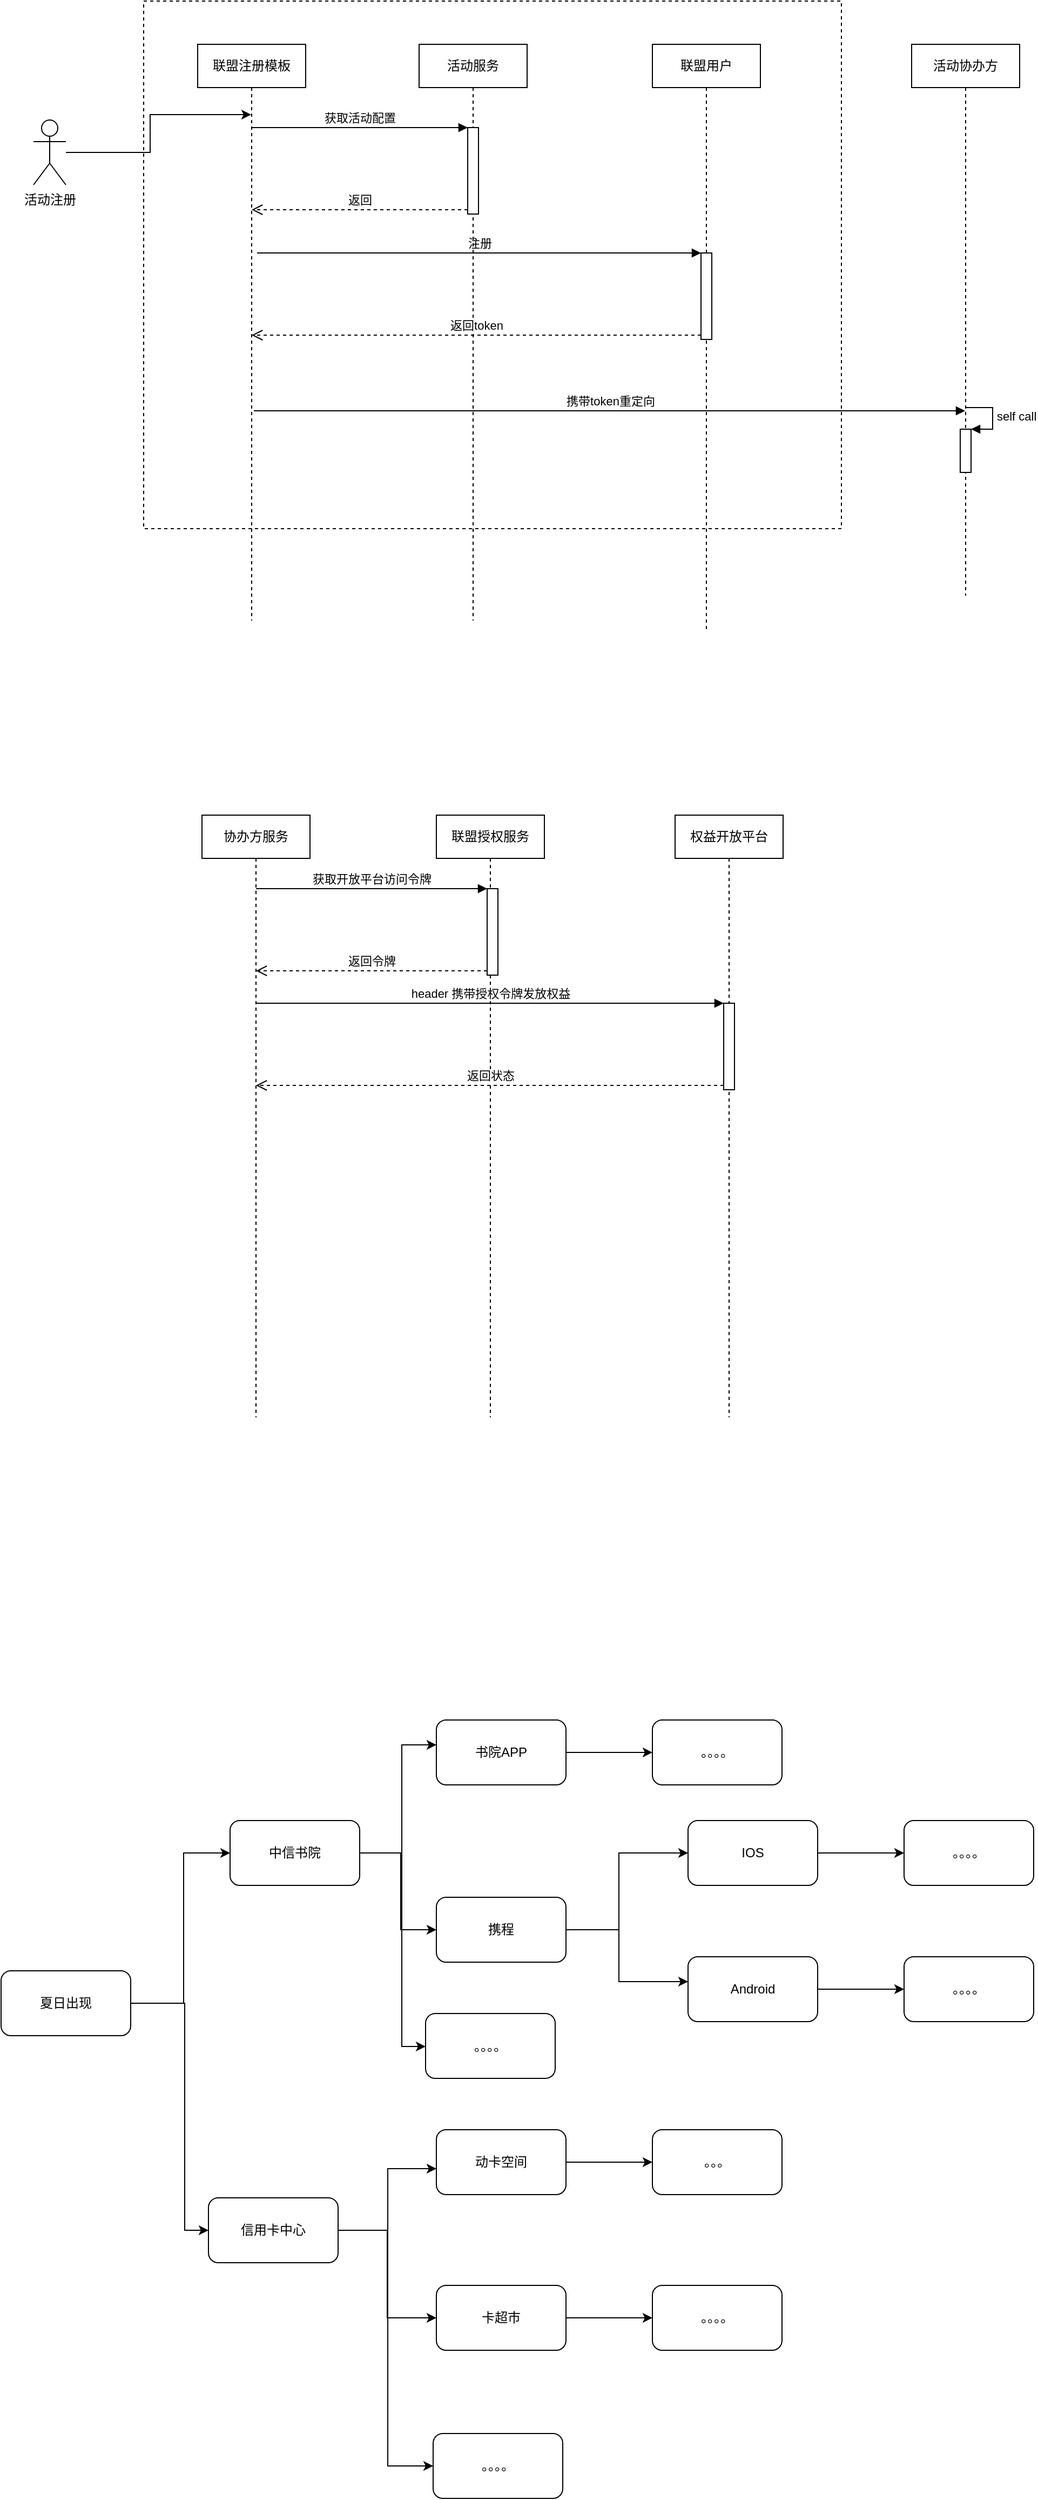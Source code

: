 <mxfile version="10.9.2" type="github"><diagram id="2-rsvBQcQOhhvl6Vn2-P" name="Page-1"><mxGraphModel dx="1798" dy="819" grid="0" gridSize="10" guides="1" tooltips="1" connect="1" arrows="1" fold="1" page="0" pageScale="1" pageWidth="827" pageHeight="1169" math="0" shadow="0"><root><mxCell id="0"/><mxCell id="1" parent="0"/><mxCell id="pWjGSrwQ8oWRbW3-3aaN-31" value="" style="rounded=0;whiteSpace=wrap;html=1;dashed=1;" parent="1" vertex="1"><mxGeometry x="-74" y="38" width="646" height="488" as="geometry"/></mxCell><mxCell id="pWjGSrwQ8oWRbW3-3aaN-5" style="edgeStyle=orthogonalEdgeStyle;rounded=0;orthogonalLoop=1;jettySize=auto;html=1;" parent="1" source="pWjGSrwQ8oWRbW3-3aaN-1" target="pWjGSrwQ8oWRbW3-3aaN-4" edge="1"><mxGeometry relative="1" as="geometry"><Array as="points"><mxPoint x="-68" y="178"/><mxPoint x="-68" y="143"/></Array></mxGeometry></mxCell><mxCell id="pWjGSrwQ8oWRbW3-3aaN-1" value="活动注册" style="shape=umlActor;verticalLabelPosition=bottom;labelBackgroundColor=#ffffff;verticalAlign=top;html=1;" parent="1" vertex="1"><mxGeometry x="-176" y="148" width="30" height="60" as="geometry"/></mxCell><mxCell id="pWjGSrwQ8oWRbW3-3aaN-2" value="联盟用户" style="shape=umlLifeline;perimeter=lifelinePerimeter;whiteSpace=wrap;html=1;container=1;collapsible=0;recursiveResize=0;outlineConnect=0;" parent="1" vertex="1"><mxGeometry x="397" y="78" width="100" height="544" as="geometry"/></mxCell><mxCell id="pWjGSrwQ8oWRbW3-3aaN-22" value="" style="html=1;points=[];perimeter=orthogonalPerimeter;" parent="pWjGSrwQ8oWRbW3-3aaN-2" vertex="1"><mxGeometry x="45" y="193" width="10" height="80" as="geometry"/></mxCell><mxCell id="pWjGSrwQ8oWRbW3-3aaN-23" value="注册" style="html=1;verticalAlign=bottom;endArrow=block;entryX=0;entryY=0;" parent="pWjGSrwQ8oWRbW3-3aaN-2" target="pWjGSrwQ8oWRbW3-3aaN-22" edge="1"><mxGeometry relative="1" as="geometry"><mxPoint x="-366" y="193" as="sourcePoint"/></mxGeometry></mxCell><mxCell id="pWjGSrwQ8oWRbW3-3aaN-3" value="活动服务" style="shape=umlLifeline;perimeter=lifelinePerimeter;whiteSpace=wrap;html=1;container=1;collapsible=0;recursiveResize=0;outlineConnect=0;" parent="1" vertex="1"><mxGeometry x="181" y="78" width="100" height="533" as="geometry"/></mxCell><mxCell id="pWjGSrwQ8oWRbW3-3aaN-16" value="" style="html=1;points=[];perimeter=orthogonalPerimeter;" parent="pWjGSrwQ8oWRbW3-3aaN-3" vertex="1"><mxGeometry x="45" y="77" width="10" height="80" as="geometry"/></mxCell><mxCell id="pWjGSrwQ8oWRbW3-3aaN-4" value="联盟注册模板" style="shape=umlLifeline;perimeter=lifelinePerimeter;whiteSpace=wrap;html=1;container=1;collapsible=0;recursiveResize=0;outlineConnect=0;" parent="1" vertex="1"><mxGeometry x="-24" y="78" width="100" height="533" as="geometry"/></mxCell><mxCell id="pWjGSrwQ8oWRbW3-3aaN-30" value="携带token重定向" style="html=1;verticalAlign=bottom;endArrow=block;" parent="pWjGSrwQ8oWRbW3-3aaN-4" target="pWjGSrwQ8oWRbW3-3aaN-6" edge="1"><mxGeometry width="80" relative="1" as="geometry"><mxPoint x="52" y="339" as="sourcePoint"/><mxPoint x="132" y="339" as="targetPoint"/></mxGeometry></mxCell><mxCell id="pWjGSrwQ8oWRbW3-3aaN-6" value="活动协办方" style="shape=umlLifeline;perimeter=lifelinePerimeter;whiteSpace=wrap;html=1;container=1;collapsible=0;recursiveResize=0;outlineConnect=0;" parent="1" vertex="1"><mxGeometry x="637" y="78" width="100" height="510" as="geometry"/></mxCell><mxCell id="pWjGSrwQ8oWRbW3-3aaN-28" value="" style="html=1;points=[];perimeter=orthogonalPerimeter;" parent="pWjGSrwQ8oWRbW3-3aaN-6" vertex="1"><mxGeometry x="45" y="356" width="10" height="40" as="geometry"/></mxCell><mxCell id="pWjGSrwQ8oWRbW3-3aaN-29" value="self call" style="edgeStyle=orthogonalEdgeStyle;html=1;align=left;spacingLeft=2;endArrow=block;rounded=0;entryX=1;entryY=0;" parent="pWjGSrwQ8oWRbW3-3aaN-6" target="pWjGSrwQ8oWRbW3-3aaN-28" edge="1"><mxGeometry relative="1" as="geometry"><mxPoint x="50" y="336" as="sourcePoint"/><Array as="points"><mxPoint x="75" y="336"/></Array></mxGeometry></mxCell><mxCell id="pWjGSrwQ8oWRbW3-3aaN-17" value="获取活动配置" style="html=1;verticalAlign=bottom;endArrow=block;entryX=0;entryY=0;" parent="1" source="pWjGSrwQ8oWRbW3-3aaN-4" target="pWjGSrwQ8oWRbW3-3aaN-16" edge="1"><mxGeometry relative="1" as="geometry"><mxPoint x="156" y="155" as="sourcePoint"/></mxGeometry></mxCell><mxCell id="pWjGSrwQ8oWRbW3-3aaN-18" value="返回" style="html=1;verticalAlign=bottom;endArrow=open;dashed=1;endSize=8;exitX=0;exitY=0.95;" parent="1" source="pWjGSrwQ8oWRbW3-3aaN-16" target="pWjGSrwQ8oWRbW3-3aaN-4" edge="1"><mxGeometry relative="1" as="geometry"><mxPoint x="156" y="231" as="targetPoint"/></mxGeometry></mxCell><mxCell id="pWjGSrwQ8oWRbW3-3aaN-24" value="返回token" style="html=1;verticalAlign=bottom;endArrow=open;dashed=1;endSize=8;exitX=0;exitY=0.95;" parent="1" source="pWjGSrwQ8oWRbW3-3aaN-22" target="pWjGSrwQ8oWRbW3-3aaN-4" edge="1"><mxGeometry relative="1" as="geometry"><mxPoint x="372" y="347" as="targetPoint"/></mxGeometry></mxCell><mxCell id="pWjGSrwQ8oWRbW3-3aaN-34" value="协办方服务" style="shape=umlLifeline;perimeter=lifelinePerimeter;whiteSpace=wrap;html=1;container=1;collapsible=0;recursiveResize=0;outlineConnect=0;" parent="1" vertex="1"><mxGeometry x="-20" y="791" width="100" height="557" as="geometry"/></mxCell><mxCell id="pWjGSrwQ8oWRbW3-3aaN-35" value="联盟授权服务" style="shape=umlLifeline;perimeter=lifelinePerimeter;whiteSpace=wrap;html=1;container=1;collapsible=0;recursiveResize=0;outlineConnect=0;" parent="1" vertex="1"><mxGeometry x="197" y="791" width="100" height="557" as="geometry"/></mxCell><mxCell id="pWjGSrwQ8oWRbW3-3aaN-38" value="" style="html=1;points=[];perimeter=orthogonalPerimeter;" parent="pWjGSrwQ8oWRbW3-3aaN-35" vertex="1"><mxGeometry x="47" y="68" width="10" height="80" as="geometry"/></mxCell><mxCell id="pWjGSrwQ8oWRbW3-3aaN-36" value="权益开放平台" style="shape=umlLifeline;perimeter=lifelinePerimeter;whiteSpace=wrap;html=1;container=1;collapsible=0;recursiveResize=0;outlineConnect=0;" parent="1" vertex="1"><mxGeometry x="418" y="791" width="100" height="557" as="geometry"/></mxCell><mxCell id="pWjGSrwQ8oWRbW3-3aaN-41" value="" style="html=1;points=[];perimeter=orthogonalPerimeter;" parent="pWjGSrwQ8oWRbW3-3aaN-36" vertex="1"><mxGeometry x="45" y="174" width="10" height="80" as="geometry"/></mxCell><mxCell id="pWjGSrwQ8oWRbW3-3aaN-39" value="获取开放平台访问令牌" style="html=1;verticalAlign=bottom;endArrow=block;entryX=0;entryY=0;" parent="1" source="pWjGSrwQ8oWRbW3-3aaN-34" target="pWjGSrwQ8oWRbW3-3aaN-38" edge="1"><mxGeometry relative="1" as="geometry"><mxPoint x="174" y="859" as="sourcePoint"/></mxGeometry></mxCell><mxCell id="pWjGSrwQ8oWRbW3-3aaN-40" value="返回令牌" style="html=1;verticalAlign=bottom;endArrow=open;dashed=1;endSize=8;exitX=0;exitY=0.95;" parent="1" source="pWjGSrwQ8oWRbW3-3aaN-38" target="pWjGSrwQ8oWRbW3-3aaN-34" edge="1"><mxGeometry relative="1" as="geometry"><mxPoint x="174" y="935" as="targetPoint"/></mxGeometry></mxCell><mxCell id="pWjGSrwQ8oWRbW3-3aaN-42" value="header 携带授权令牌发放权益" style="html=1;verticalAlign=bottom;endArrow=block;entryX=0;entryY=0;" parent="1" source="pWjGSrwQ8oWRbW3-3aaN-34" target="pWjGSrwQ8oWRbW3-3aaN-41" edge="1"><mxGeometry relative="1" as="geometry"><mxPoint x="393" y="965" as="sourcePoint"/></mxGeometry></mxCell><mxCell id="pWjGSrwQ8oWRbW3-3aaN-43" value="返回状态" style="html=1;verticalAlign=bottom;endArrow=open;dashed=1;endSize=8;exitX=0;exitY=0.95;" parent="1" source="pWjGSrwQ8oWRbW3-3aaN-41" target="pWjGSrwQ8oWRbW3-3aaN-34" edge="1"><mxGeometry relative="1" as="geometry"><mxPoint x="393" y="1041" as="targetPoint"/></mxGeometry></mxCell><mxCell id="GNIC2t9tz9HJ8jbTgxfY-4" value="" style="edgeStyle=orthogonalEdgeStyle;rounded=0;orthogonalLoop=1;jettySize=auto;html=1;" edge="1" parent="1" source="GNIC2t9tz9HJ8jbTgxfY-2" target="GNIC2t9tz9HJ8jbTgxfY-3"><mxGeometry relative="1" as="geometry"><Array as="points"><mxPoint x="-37" y="1890"/><mxPoint x="-37" y="1751"/></Array></mxGeometry></mxCell><mxCell id="GNIC2t9tz9HJ8jbTgxfY-6" value="" style="edgeStyle=orthogonalEdgeStyle;rounded=0;orthogonalLoop=1;jettySize=auto;html=1;" edge="1" parent="1" source="GNIC2t9tz9HJ8jbTgxfY-2" target="GNIC2t9tz9HJ8jbTgxfY-5"><mxGeometry relative="1" as="geometry"><Array as="points"><mxPoint x="-36" y="1890"/><mxPoint x="-36" y="2100"/></Array></mxGeometry></mxCell><mxCell id="GNIC2t9tz9HJ8jbTgxfY-2" value="夏日出现&lt;br&gt;" style="rounded=1;whiteSpace=wrap;html=1;" vertex="1" parent="1"><mxGeometry x="-206" y="1860" width="120" height="60" as="geometry"/></mxCell><mxCell id="GNIC2t9tz9HJ8jbTgxfY-8" value="" style="edgeStyle=orthogonalEdgeStyle;rounded=0;orthogonalLoop=1;jettySize=auto;html=1;" edge="1" parent="1" source="GNIC2t9tz9HJ8jbTgxfY-5" target="GNIC2t9tz9HJ8jbTgxfY-7"><mxGeometry relative="1" as="geometry"><Array as="points"><mxPoint x="152" y="2100"/><mxPoint x="152" y="2043"/></Array></mxGeometry></mxCell><mxCell id="GNIC2t9tz9HJ8jbTgxfY-10" style="edgeStyle=orthogonalEdgeStyle;rounded=0;orthogonalLoop=1;jettySize=auto;html=1;entryX=0;entryY=0.5;entryDx=0;entryDy=0;" edge="1" parent="1" source="GNIC2t9tz9HJ8jbTgxfY-5" target="GNIC2t9tz9HJ8jbTgxfY-9"><mxGeometry relative="1" as="geometry"/></mxCell><mxCell id="GNIC2t9tz9HJ8jbTgxfY-33" value="" style="edgeStyle=orthogonalEdgeStyle;rounded=0;orthogonalLoop=1;jettySize=auto;html=1;" edge="1" parent="1" source="GNIC2t9tz9HJ8jbTgxfY-5" target="GNIC2t9tz9HJ8jbTgxfY-32"><mxGeometry relative="1" as="geometry"><Array as="points"><mxPoint x="152" y="2100"/><mxPoint x="152" y="2318"/></Array></mxGeometry></mxCell><mxCell id="GNIC2t9tz9HJ8jbTgxfY-5" value="信用卡中心&lt;br&gt;" style="rounded=1;whiteSpace=wrap;html=1;" vertex="1" parent="1"><mxGeometry x="-14" y="2070" width="120" height="60" as="geometry"/></mxCell><mxCell id="GNIC2t9tz9HJ8jbTgxfY-32" value="。。。。&lt;br&gt;" style="rounded=1;whiteSpace=wrap;html=1;" vertex="1" parent="1"><mxGeometry x="194" y="2288" width="120" height="60" as="geometry"/></mxCell><mxCell id="GNIC2t9tz9HJ8jbTgxfY-27" value="" style="edgeStyle=orthogonalEdgeStyle;rounded=0;orthogonalLoop=1;jettySize=auto;html=1;" edge="1" parent="1" source="GNIC2t9tz9HJ8jbTgxfY-7" target="GNIC2t9tz9HJ8jbTgxfY-26"><mxGeometry relative="1" as="geometry"/></mxCell><mxCell id="GNIC2t9tz9HJ8jbTgxfY-7" value="动卡空间&lt;br&gt;" style="rounded=1;whiteSpace=wrap;html=1;" vertex="1" parent="1"><mxGeometry x="197" y="2007" width="120" height="60" as="geometry"/></mxCell><mxCell id="GNIC2t9tz9HJ8jbTgxfY-26" value="。。。&lt;br&gt;" style="rounded=1;whiteSpace=wrap;html=1;" vertex="1" parent="1"><mxGeometry x="397" y="2007" width="120" height="60" as="geometry"/></mxCell><mxCell id="GNIC2t9tz9HJ8jbTgxfY-13" value="" style="edgeStyle=orthogonalEdgeStyle;rounded=0;orthogonalLoop=1;jettySize=auto;html=1;" edge="1" parent="1" source="GNIC2t9tz9HJ8jbTgxfY-3" target="GNIC2t9tz9HJ8jbTgxfY-12"><mxGeometry relative="1" as="geometry"><Array as="points"><mxPoint x="165" y="1751"/><mxPoint x="165" y="1651"/></Array></mxGeometry></mxCell><mxCell id="GNIC2t9tz9HJ8jbTgxfY-15" style="edgeStyle=orthogonalEdgeStyle;rounded=0;orthogonalLoop=1;jettySize=auto;html=1;" edge="1" parent="1" source="GNIC2t9tz9HJ8jbTgxfY-3" target="GNIC2t9tz9HJ8jbTgxfY-14"><mxGeometry relative="1" as="geometry"><Array as="points"><mxPoint x="164" y="1751"/><mxPoint x="164" y="1822"/></Array></mxGeometry></mxCell><mxCell id="GNIC2t9tz9HJ8jbTgxfY-31" value="" style="edgeStyle=orthogonalEdgeStyle;rounded=0;orthogonalLoop=1;jettySize=auto;html=1;" edge="1" parent="1" source="GNIC2t9tz9HJ8jbTgxfY-3" target="GNIC2t9tz9HJ8jbTgxfY-30"><mxGeometry relative="1" as="geometry"><Array as="points"><mxPoint x="165" y="1751"/><mxPoint x="165" y="1930"/></Array></mxGeometry></mxCell><mxCell id="GNIC2t9tz9HJ8jbTgxfY-3" value="中信书院" style="rounded=1;whiteSpace=wrap;html=1;" vertex="1" parent="1"><mxGeometry x="6" y="1721" width="120" height="60" as="geometry"/></mxCell><mxCell id="GNIC2t9tz9HJ8jbTgxfY-30" value="。。。。" style="rounded=1;whiteSpace=wrap;html=1;" vertex="1" parent="1"><mxGeometry x="187" y="1899.5" width="120" height="60" as="geometry"/></mxCell><mxCell id="GNIC2t9tz9HJ8jbTgxfY-21" value="" style="edgeStyle=orthogonalEdgeStyle;rounded=0;orthogonalLoop=1;jettySize=auto;html=1;" edge="1" parent="1" source="GNIC2t9tz9HJ8jbTgxfY-12" target="GNIC2t9tz9HJ8jbTgxfY-20"><mxGeometry relative="1" as="geometry"/></mxCell><mxCell id="GNIC2t9tz9HJ8jbTgxfY-12" value="书院APP" style="rounded=1;whiteSpace=wrap;html=1;" vertex="1" parent="1"><mxGeometry x="197" y="1628" width="120" height="60" as="geometry"/></mxCell><mxCell id="GNIC2t9tz9HJ8jbTgxfY-20" value="。。。。" style="rounded=1;whiteSpace=wrap;html=1;" vertex="1" parent="1"><mxGeometry x="397" y="1628" width="120" height="60" as="geometry"/></mxCell><mxCell id="GNIC2t9tz9HJ8jbTgxfY-29" value="" style="edgeStyle=orthogonalEdgeStyle;rounded=0;orthogonalLoop=1;jettySize=auto;html=1;" edge="1" parent="1" source="GNIC2t9tz9HJ8jbTgxfY-9" target="GNIC2t9tz9HJ8jbTgxfY-28"><mxGeometry relative="1" as="geometry"/></mxCell><mxCell id="GNIC2t9tz9HJ8jbTgxfY-9" value="卡超市&lt;br&gt;" style="rounded=1;whiteSpace=wrap;html=1;" vertex="1" parent="1"><mxGeometry x="197" y="2151" width="120" height="60" as="geometry"/></mxCell><mxCell id="GNIC2t9tz9HJ8jbTgxfY-28" value="。。。。&lt;br&gt;" style="rounded=1;whiteSpace=wrap;html=1;" vertex="1" parent="1"><mxGeometry x="397" y="2151" width="120" height="60" as="geometry"/></mxCell><mxCell id="GNIC2t9tz9HJ8jbTgxfY-17" value="" style="edgeStyle=orthogonalEdgeStyle;rounded=0;orthogonalLoop=1;jettySize=auto;html=1;" edge="1" parent="1" source="GNIC2t9tz9HJ8jbTgxfY-14" target="GNIC2t9tz9HJ8jbTgxfY-16"><mxGeometry relative="1" as="geometry"><Array as="points"><mxPoint x="366" y="1822"/><mxPoint x="366" y="1751"/></Array></mxGeometry></mxCell><mxCell id="GNIC2t9tz9HJ8jbTgxfY-19" value="" style="edgeStyle=orthogonalEdgeStyle;rounded=0;orthogonalLoop=1;jettySize=auto;html=1;" edge="1" parent="1" source="GNIC2t9tz9HJ8jbTgxfY-14" target="GNIC2t9tz9HJ8jbTgxfY-18"><mxGeometry relative="1" as="geometry"><Array as="points"><mxPoint x="366" y="1822"/><mxPoint x="366" y="1870"/></Array></mxGeometry></mxCell><mxCell id="GNIC2t9tz9HJ8jbTgxfY-14" value="携程" style="rounded=1;whiteSpace=wrap;html=1;" vertex="1" parent="1"><mxGeometry x="197" y="1792" width="120" height="60" as="geometry"/></mxCell><mxCell id="GNIC2t9tz9HJ8jbTgxfY-25" value="" style="edgeStyle=orthogonalEdgeStyle;rounded=0;orthogonalLoop=1;jettySize=auto;html=1;" edge="1" parent="1" source="GNIC2t9tz9HJ8jbTgxfY-18" target="GNIC2t9tz9HJ8jbTgxfY-24"><mxGeometry relative="1" as="geometry"/></mxCell><mxCell id="GNIC2t9tz9HJ8jbTgxfY-18" value="Android" style="rounded=1;whiteSpace=wrap;html=1;" vertex="1" parent="1"><mxGeometry x="430" y="1847" width="120" height="60" as="geometry"/></mxCell><mxCell id="GNIC2t9tz9HJ8jbTgxfY-24" value="。。。。" style="rounded=1;whiteSpace=wrap;html=1;" vertex="1" parent="1"><mxGeometry x="630" y="1847" width="120" height="60" as="geometry"/></mxCell><mxCell id="GNIC2t9tz9HJ8jbTgxfY-23" value="" style="edgeStyle=orthogonalEdgeStyle;rounded=0;orthogonalLoop=1;jettySize=auto;html=1;" edge="1" parent="1" source="GNIC2t9tz9HJ8jbTgxfY-16" target="GNIC2t9tz9HJ8jbTgxfY-22"><mxGeometry relative="1" as="geometry"/></mxCell><mxCell id="GNIC2t9tz9HJ8jbTgxfY-16" value="IOS" style="rounded=1;whiteSpace=wrap;html=1;" vertex="1" parent="1"><mxGeometry x="430" y="1721" width="120" height="60" as="geometry"/></mxCell><mxCell id="GNIC2t9tz9HJ8jbTgxfY-22" value="。。。。" style="rounded=1;whiteSpace=wrap;html=1;" vertex="1" parent="1"><mxGeometry x="630" y="1721" width="120" height="60" as="geometry"/></mxCell></root></mxGraphModel></diagram></mxfile>